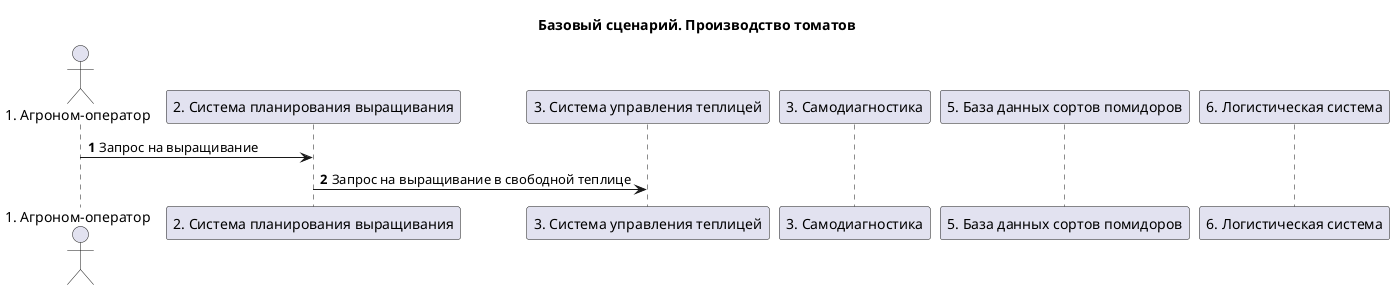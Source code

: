 @startuml "usecases"

title "Базовый сценарий. Производство томатов"

actor "1. Агроном-оператор" as operator
participant "2. Система планирования выращивания" as growing_manager_system
participant "3. Система управления теплицей" as greenhouse_manager_system
participant "3. Самодиагностика" as self_diagnostic
participant "5. База данных сортов помидоров" as tomato_db
participant "6. Логистическая система" as logistics_system

autonumber
operator -> growing_manager_system: Запрос на выращивание

growing_manager_system -> greenhouse_manager_system: Запрос на выращивание в свободной теплице


@enduml